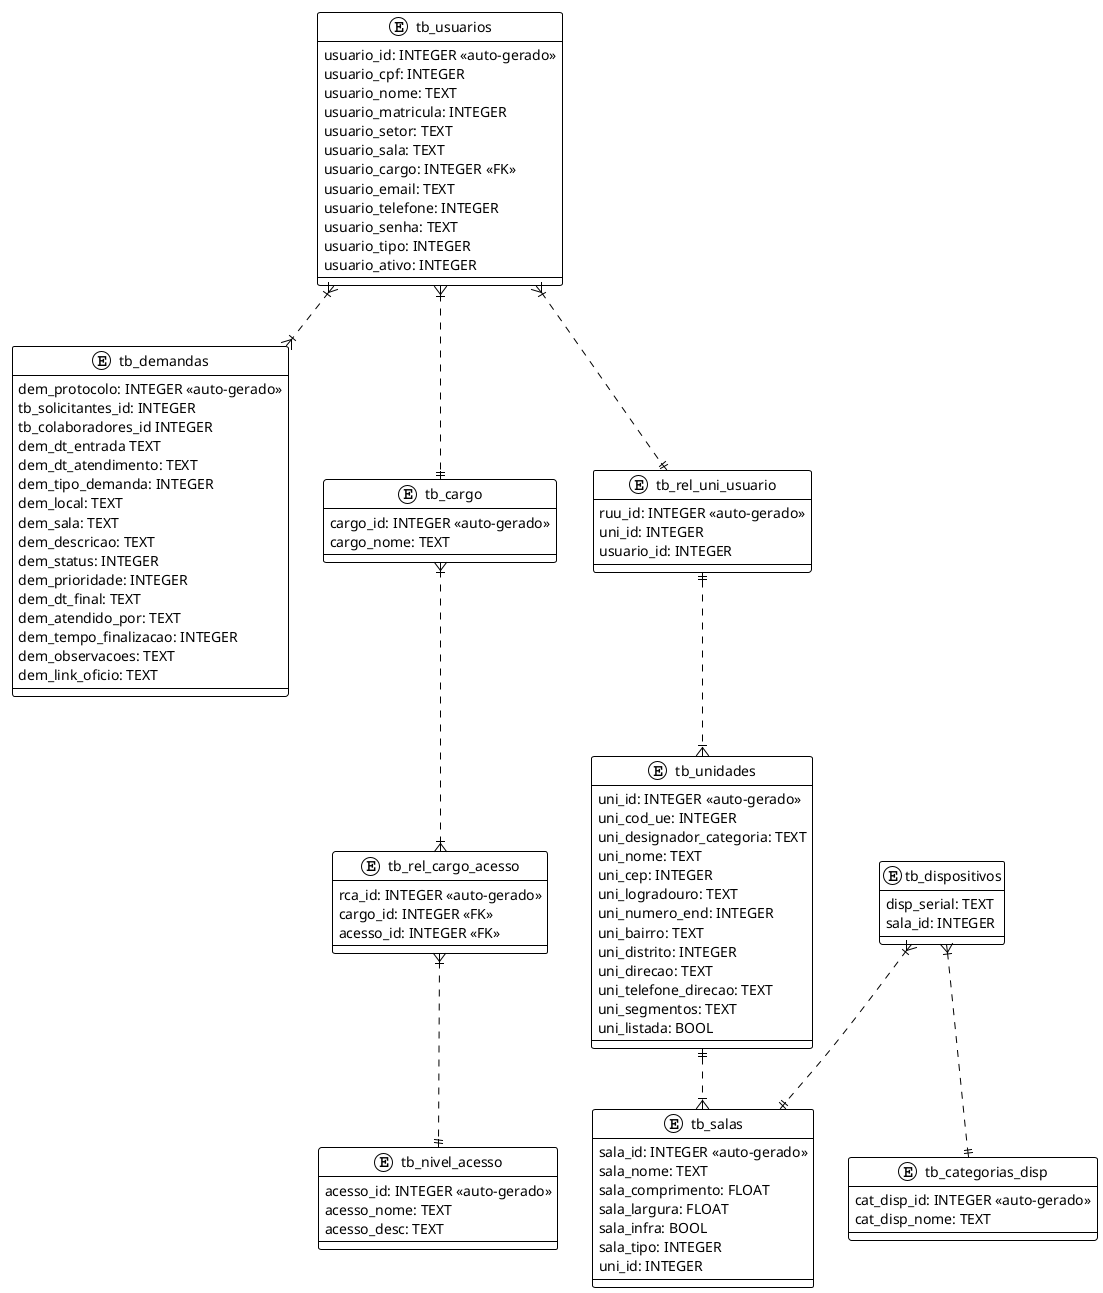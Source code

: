 @startuml testando
!theme plain
entity "tb_usuarios" as tb1 {
usuario_id: INTEGER <<auto-gerado>>
usuario_cpf: INTEGER
usuario_nome: TEXT
usuario_matricula: INTEGER
usuario_setor: TEXT
usuario_sala: TEXT
usuario_cargo: INTEGER <<FK>>
usuario_email: TEXT
usuario_telefone: INTEGER
usuario_senha: TEXT
usuario_tipo: INTEGER
usuario_ativo: INTEGER
}

entity "tb_demandas" as tb2 {
dem_protocolo: INTEGER <<auto-gerado>>
tb_solicitantes_id: INTEGER
tb_colaboradores_id INTEGER
dem_dt_entrada TEXT
dem_dt_atendimento: TEXT
dem_tipo_demanda: INTEGER
dem_local: TEXT
dem_sala: TEXT
dem_descricao: TEXT
dem_status: INTEGER
dem_prioridade: INTEGER
dem_dt_final: TEXT
dem_atendido_por: TEXT
dem_tempo_finalizacao: INTEGER
dem_observacoes: TEXT
dem_link_oficio: TEXT
}

entity "tb_unidades" as tb3 {
uni_id: INTEGER <<auto-gerado>>
uni_cod_ue: INTEGER
uni_designador_categoria: TEXT
uni_nome: TEXT
uni_cep: INTEGER
uni_logradouro: TEXT
uni_numero_end: INTEGER
uni_bairro: TEXT
uni_distrito: INTEGER
uni_direcao: TEXT
uni_telefone_direcao: TEXT
uni_segmentos: TEXT
uni_listada: BOOL
}

entity "tb_salas" as tb4 {
sala_id: INTEGER <<auto-gerado>>
sala_nome: TEXT
sala_comprimento: FLOAT
sala_largura: FLOAT
sala_infra: BOOL
sala_tipo: INTEGER
uni_id: INTEGER
}

entity "tb_dispositivos" as tb5 {
disp_serial: TEXT 
sala_id: INTEGER
}

entity "tb_cargo" as tb7 {
cargo_id: INTEGER <<auto-gerado>>
cargo_nome: TEXT
}

entity "tb_nivel_acesso" as tb8 {
acesso_id: INTEGER <<auto-gerado>>
acesso_nome: TEXT
acesso_desc: TEXT
}

entity "tb_rel_cargo_acesso" as tb9 {
rca_id: INTEGER <<auto-gerado>>
cargo_id: INTEGER <<FK>>
acesso_id: INTEGER <<FK>>
}

entity "tb_categorias_disp" as tb10 {
cat_disp_id: INTEGER <<auto-gerado>>
cat_disp_nome: TEXT
}

entity "tb_rel_uni_usuario" as tb11 {
ruu_id: INTEGER <<auto-gerado>>
uni_id: INTEGER
usuario_id: INTEGER
}

tb1 }|..|| tb7
tb7 }|..|{ tb9
tb9 }|..|| tb8
tb3 ||..|{ tb4
tb5 }|..|| tb10
tb1 }|..|{ tb2
tb5 }|..|| tb4
tb11 ||..|{ tb3
tb1 }|..|| tb11


@enduml